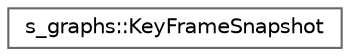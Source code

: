 digraph "Graphical Class Hierarchy"
{
 // LATEX_PDF_SIZE
  bgcolor="transparent";
  edge [fontname=Helvetica,fontsize=10,labelfontname=Helvetica,labelfontsize=10];
  node [fontname=Helvetica,fontsize=10,shape=box,height=0.2,width=0.4];
  rankdir="LR";
  Node0 [label="s_graphs::KeyFrameSnapshot",height=0.2,width=0.4,color="grey40", fillcolor="white", style="filled",URL="$structs__graphs_1_1KeyFrameSnapshot.html",tooltip="KeyFramesnapshot for map cloud generation."];
}
